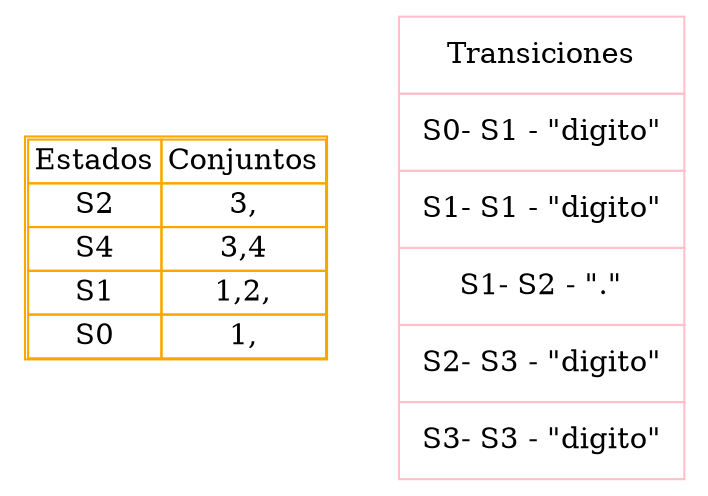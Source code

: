 digraph G{
tbl [
shape=plaintext
label=<
<table color='orange' cellspacing='0'>
<tr><td>Estados</td><td>Conjuntos</td></tr>
<tr><td>S2</td><td>3,</td></tr>
<tr><td>S4</td><td>3,4</td></tr>
<tr><td>S1</td><td>1,2,</td></tr>
<tr><td>S0</td><td>1,</td></tr>
</table>
>];
tb2 [
shape=plaintext
label=<
 <table color='pink' border='0' cellborder='1' cellpadding='10' cellspacing='0'>
<tr><td>Transiciones</td></tr>
<tr><td>S0- S1 - "digito"</td></tr>
<tr><td>S1- S1 - "digito"</td></tr>
<tr><td>S1- S2 - "."</td></tr>
<tr><td>S2- S3 - "digito"</td></tr>
<tr><td>S3- S3 - "digito"</td></tr>
</table>
>];
}
